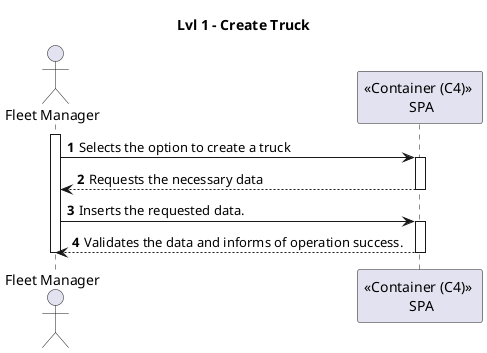 @startuml US

title Lvl 1 - Create Truck

autonumber

actor "Fleet Manager" as FM
participant "<< Container (C4) >> \n SPA" as S

activate FM
FM -> S : Selects the option to create a truck
activate S
S --> FM : Requests the necessary data
deactivate S

FM -> S : Inserts the requested data.
activate S
S --> FM : Validates the data and informs of operation success.
deactivate S

deactivate FM

@enduml